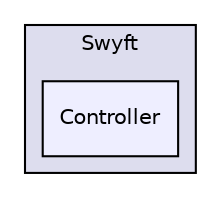 digraph G {
  compound=true
  node [ fontsize="10", fontname="Helvetica"];
  edge [ labelfontsize="10", labelfontname="Helvetica"];
  subgraph clusterdir_561031a12864f2aaca448e8d44afdef5 {
    graph [ bgcolor="#ddddee", pencolor="black", label="Swyft" fontname="Helvetica", fontsize="10", URL="dir_561031a12864f2aaca448e8d44afdef5.html"]
  dir_bdbb669e9d2f3b1b873d1f1b1f3cd750 [shape=box, label="Controller", style="filled", fillcolor="#eeeeff", pencolor="black", URL="dir_bdbb669e9d2f3b1b873d1f1b1f3cd750.html"];
  }
}
